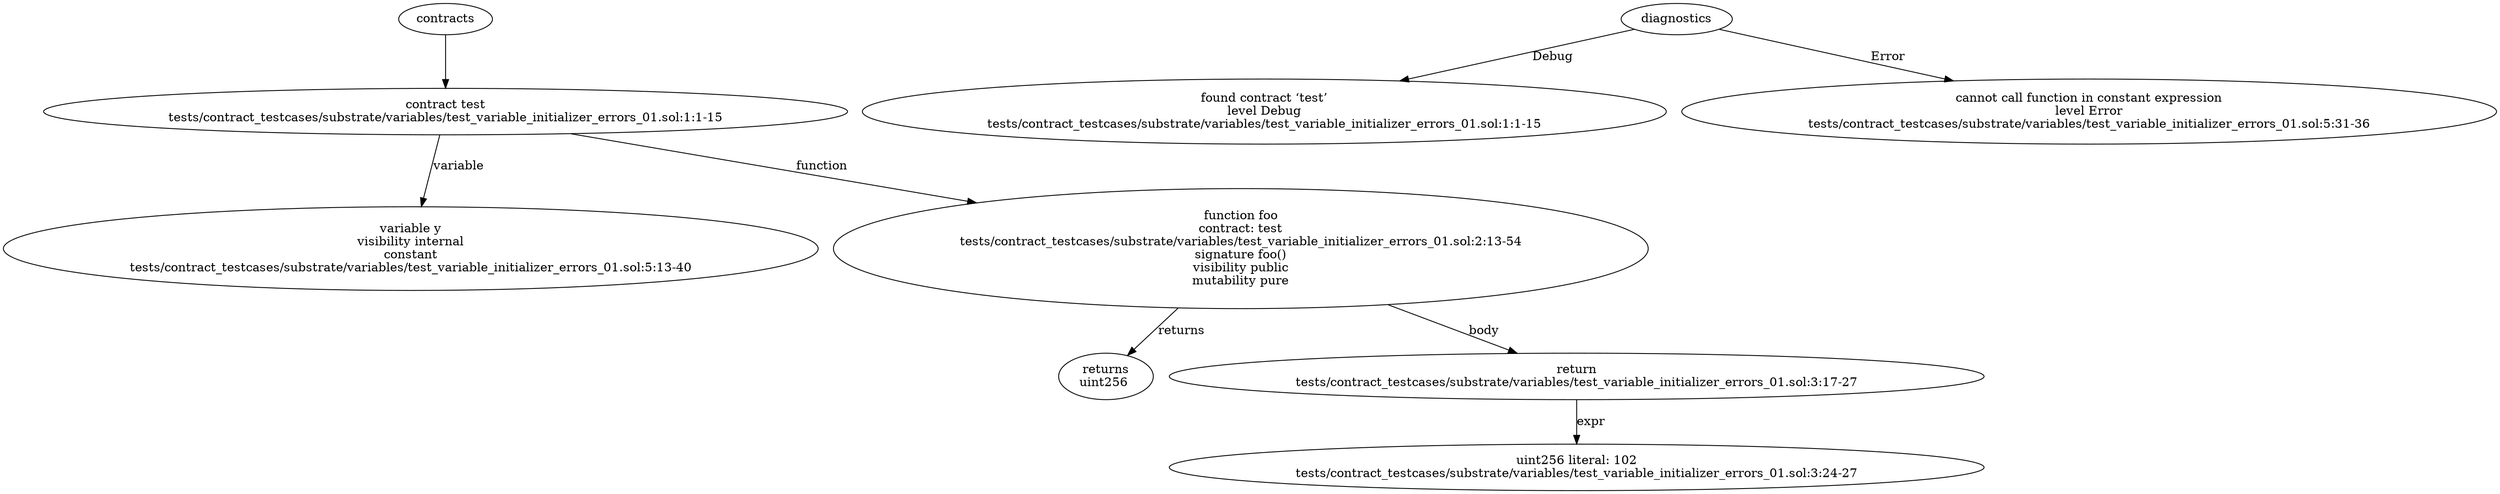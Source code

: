 strict digraph "tests/contract_testcases/substrate/variables/test_variable_initializer_errors_01.sol" {
	contract [label="contract test\ntests/contract_testcases/substrate/variables/test_variable_initializer_errors_01.sol:1:1-15"]
	var [label="variable y\nvisibility internal\nconstant\ntests/contract_testcases/substrate/variables/test_variable_initializer_errors_01.sol:5:13-40"]
	foo [label="function foo\ncontract: test\ntests/contract_testcases/substrate/variables/test_variable_initializer_errors_01.sol:2:13-54\nsignature foo()\nvisibility public\nmutability pure"]
	returns [label="returns\nuint256 "]
	return [label="return\ntests/contract_testcases/substrate/variables/test_variable_initializer_errors_01.sol:3:17-27"]
	number_literal [label="uint256 literal: 102\ntests/contract_testcases/substrate/variables/test_variable_initializer_errors_01.sol:3:24-27"]
	diagnostic [label="found contract ‘test’\nlevel Debug\ntests/contract_testcases/substrate/variables/test_variable_initializer_errors_01.sol:1:1-15"]
	diagnostic_9 [label="cannot call function in constant expression\nlevel Error\ntests/contract_testcases/substrate/variables/test_variable_initializer_errors_01.sol:5:31-36"]
	contracts -> contract
	contract -> var [label="variable"]
	contract -> foo [label="function"]
	foo -> returns [label="returns"]
	foo -> return [label="body"]
	return -> number_literal [label="expr"]
	diagnostics -> diagnostic [label="Debug"]
	diagnostics -> diagnostic_9 [label="Error"]
}
